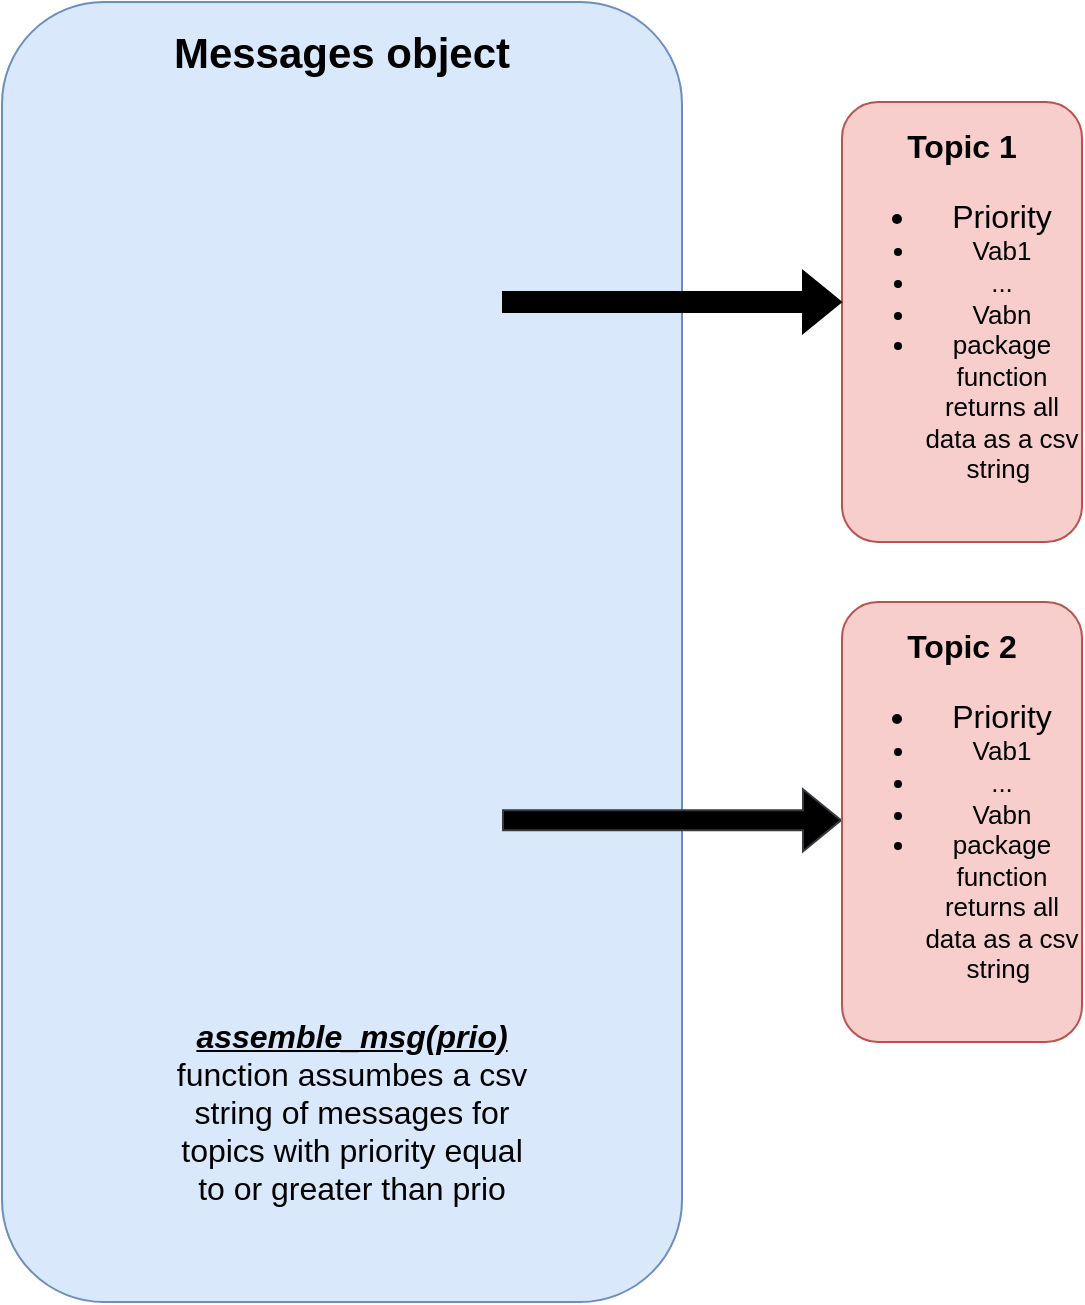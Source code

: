 <mxfile version="15.8.7" type="device"><diagram id="r8wfkje26_wKDJYcZEAL" name="Page-1"><mxGraphModel dx="1303" dy="898" grid="1" gridSize="10" guides="1" tooltips="1" connect="1" arrows="1" fold="1" page="1" pageScale="1" pageWidth="850" pageHeight="1100" math="0" shadow="0"><root><mxCell id="0"/><mxCell id="1" parent="0"/><mxCell id="AllYaB18uxoCohIkdMuQ-1" value="" style="rounded=1;whiteSpace=wrap;html=1;fillColor=#dae8fc;strokeColor=#6c8ebf;" vertex="1" parent="1"><mxGeometry x="140" y="50" width="340" height="650" as="geometry"/></mxCell><mxCell id="AllYaB18uxoCohIkdMuQ-2" value="&lt;b style=&quot;font-size: 16px&quot;&gt;&lt;font style=&quot;font-size: 16px&quot;&gt;Topic 1&lt;br&gt;&lt;/font&gt;&lt;/b&gt;&lt;ul style=&quot;font-size: 16px&quot;&gt;&lt;li&gt;Priority&lt;/li&gt;&lt;li style=&quot;font-size: 13px&quot;&gt;Vab1&lt;/li&gt;&lt;li style=&quot;font-size: 13px&quot;&gt;...&lt;/li&gt;&lt;li style=&quot;font-size: 13px&quot;&gt;Vabn&lt;/li&gt;&lt;li style=&quot;font-size: 13px&quot;&gt;package function returns all data as a csv string&amp;nbsp;&lt;/li&gt;&lt;/ul&gt;" style="rounded=1;whiteSpace=wrap;html=1;fillColor=#f8cecc;strokeColor=#b85450;" vertex="1" parent="1"><mxGeometry x="560" y="100" width="120" height="220" as="geometry"/></mxCell><mxCell id="AllYaB18uxoCohIkdMuQ-4" value="&lt;b&gt;&lt;font style=&quot;font-size: 21px&quot;&gt;Messages object&lt;/font&gt;&lt;/b&gt;" style="text;html=1;strokeColor=none;fillColor=none;align=center;verticalAlign=middle;whiteSpace=wrap;rounded=0;" vertex="1" parent="1"><mxGeometry x="220" y="60" width="180" height="30" as="geometry"/></mxCell><mxCell id="AllYaB18uxoCohIkdMuQ-5" value="" style="shape=flexArrow;endArrow=classic;html=1;rounded=0;fontSize=21;fillColor=#000000;" edge="1" parent="1"><mxGeometry width="50" height="50" relative="1" as="geometry"><mxPoint x="390" y="200" as="sourcePoint"/><mxPoint x="560" y="200" as="targetPoint"/></mxGeometry></mxCell><mxCell id="AllYaB18uxoCohIkdMuQ-6" value="" style="shape=flexArrow;endArrow=classic;html=1;rounded=0;fontSize=21;fillColor=#000000;strokeColor=#36393d;" edge="1" parent="1"><mxGeometry width="50" height="50" relative="1" as="geometry"><mxPoint x="390" y="459.17" as="sourcePoint"/><mxPoint x="560" y="459.17" as="targetPoint"/></mxGeometry></mxCell><mxCell id="AllYaB18uxoCohIkdMuQ-7" value="&lt;b style=&quot;font-size: 16px&quot;&gt;&lt;font style=&quot;font-size: 16px&quot;&gt;Topic 2&lt;br&gt;&lt;/font&gt;&lt;/b&gt;&lt;ul style=&quot;font-size: 16px&quot;&gt;&lt;li&gt;Priority&lt;/li&gt;&lt;li style=&quot;font-size: 13px&quot;&gt;Vab1&lt;/li&gt;&lt;li style=&quot;font-size: 13px&quot;&gt;...&lt;/li&gt;&lt;li style=&quot;font-size: 13px&quot;&gt;Vabn&lt;/li&gt;&lt;li style=&quot;font-size: 13px&quot;&gt;package function returns all data as a csv string&amp;nbsp;&lt;/li&gt;&lt;/ul&gt;" style="rounded=1;whiteSpace=wrap;html=1;fillColor=#f8cecc;strokeColor=#b85450;" vertex="1" parent="1"><mxGeometry x="560" y="350" width="120" height="220" as="geometry"/></mxCell><mxCell id="AllYaB18uxoCohIkdMuQ-8" value="&lt;i&gt;&lt;u&gt;&lt;b&gt;assemble_msg(prio)&lt;/b&gt;&lt;/u&gt;&lt;/i&gt; function assumbes a csv string of messages for topics with priority equal to or greater than prio" style="text;html=1;strokeColor=none;fillColor=none;align=center;verticalAlign=middle;whiteSpace=wrap;rounded=0;fontSize=16;" vertex="1" parent="1"><mxGeometry x="220" y="590" width="190" height="30" as="geometry"/></mxCell></root></mxGraphModel></diagram></mxfile>
